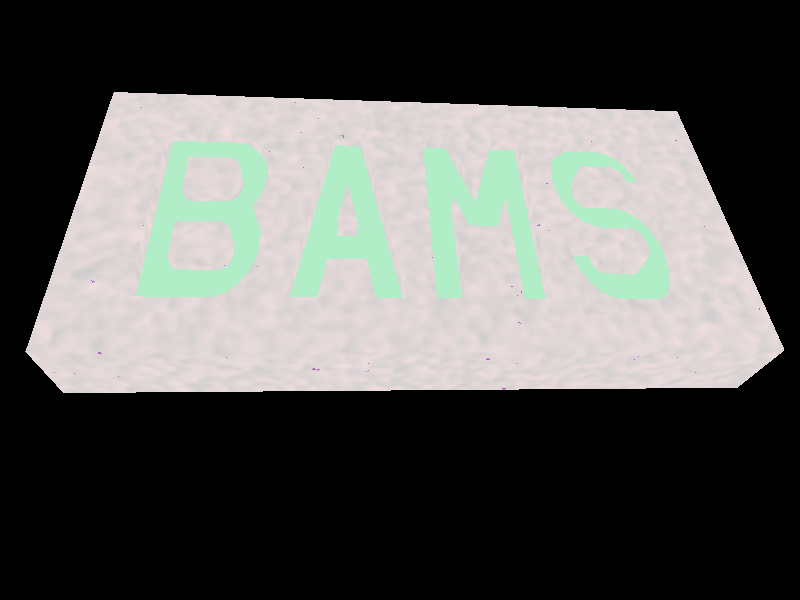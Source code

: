 #include "colors.inc"           // Standard colors library
#include "shapes.inc"           // Commonly used object shapes
#include "textures.inc"         // LOTS of neat textures.  Lots of NEW textures.
#include "stones.inc"
#include "chars.inc"

light_source {<-71, 7, -90> color Gray80}
light_source {< 31, 12, -20> color White}

camera 
   {
   location  <10,    3,    -16.4>
   direction <0.0,  0.0,  1.0>
   up        <0.0,  1.0,  0>
   right     <4/3,  0.0,  0>
   look_at   <10,    4,   0>
   }


#declare BAMS = union
   {
   object {char_B translate <0,  0, 0>} 
   object {char_A translate <5,  0, 0>} 
   object {char_M translate <10, 0, 0>} 
   object {char_S translate <15, 0, 0>} 
   translate <2.5, 0, 0>
   }

union
   {
   difference
      {
      box {<-2, -2, .1> <22, 10, 3>}
      object {BAMS scale <1, 8/5, 1> translate <0, 0, 0>}
      object {BAMS scale <1, 8/5, 1> translate <.0001, .0001, .0001>}
      texture {PinkAlabaster}
      }
   box 
      {
      <-1.9, -1.9, .8> <21.9, 9.9, .81>

      texture 
         {
         pigment { Aquamarine }
         normal 
            {
            ripples   .25
            frequency 10
            scale     1
            }
         finish 
            {
            ambient 0.1
            diffuse 0.1
            reflection 0.8
            }
         }
      }


   box  // catch light that passes through the waves
      {
      <-1.9, -1.9, .805> <21.9, 9.9, .81>
      texture {pigment { Aquamarine }}
      }

   translate <1, 5, 0>
   rotate <30, -5, 0>
   }
